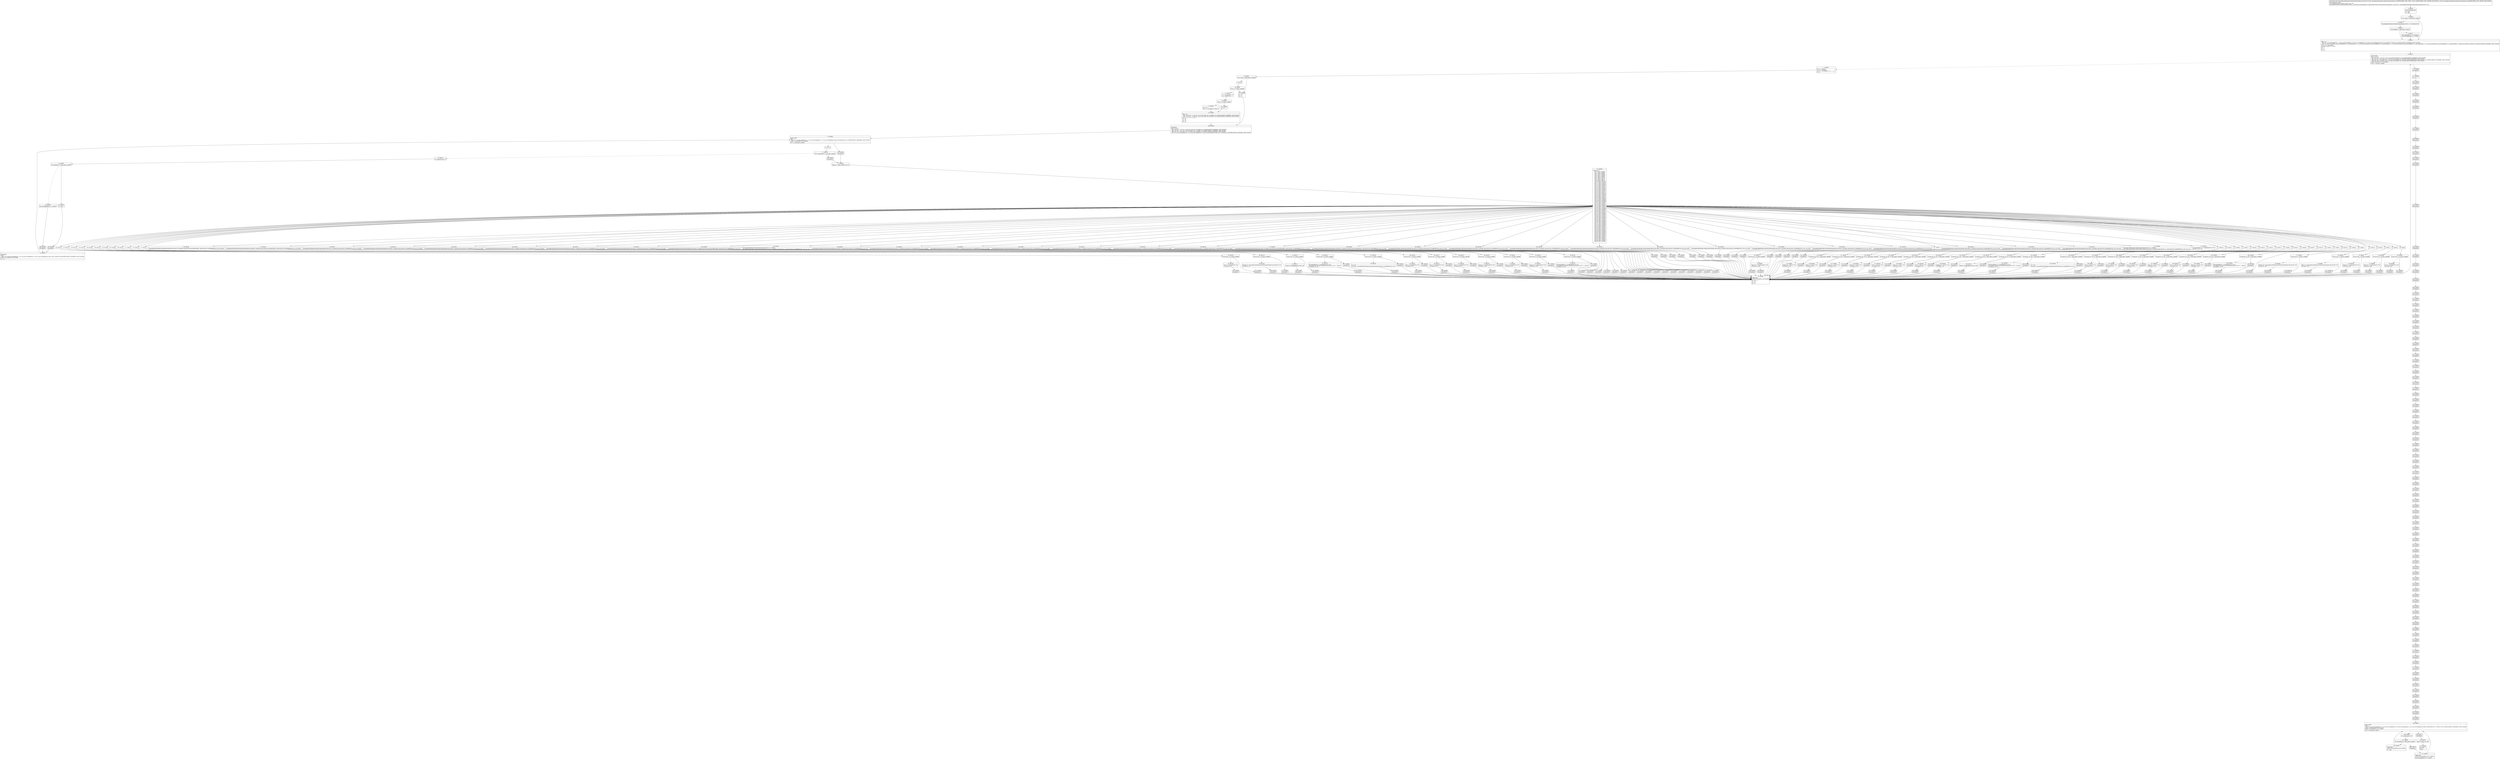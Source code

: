 digraph "CFG forcom.google.android.gms.internal.measurement.zzvz.zzb(Ljava\/lang\/Object;Lcom\/google\/android\/gms\/internal\/measurement\/zzxy;)V" {
Node_0 [shape=record,label="{0\:\ 0x0000|MTH_ENTER_BLOCK\l|r3 = null\lr2 = null\l}"];
Node_1 [shape=record,label="{1\:\ 0x0006|if (r17.zzcax == false) goto L_0x0022\l}"];
Node_2 [shape=record,label="{2\:\ 0x0008|com.google.android.gms.internal.measurement.zzuf r4 = r17.zzcbh.zzw(r18)\l}"];
Node_3 [shape=record,label="{3\:\ 0x0016|if (r4.isEmpty() != false) goto L_0x0022\l}"];
Node_4 [shape=record,label="{4\:\ 0x0018|java.util.Iterator r3 = r4.iterator()\ljava.util.Map$Entry r2 = r3.next()\l}"];
Node_5 [shape=record,label="{5\:\ 0x0022|PHI: r2 r3 \l  PHI: (r2v1 java.util.Map$Entry) = (r2v0 java.util.Map$Entry), (r2v0 java.util.Map$Entry), (r2v185 java.util.Map$Entry) binds: [B:1:0x0006, B:3:0x0016, B:4:0x0018] A[DONT_GENERATE, DONT_INLINE]\l  PHI: (r3v1 java.util.Iterator\<java.util.Map$Entry\<?, java.lang.Object\>\>) = (r3v0 java.util.Iterator\<java.util.Map$Entry\<?, java.lang.Object\>\>), (r3v0 java.util.Iterator\<java.util.Map$Entry\<?, java.lang.Object\>\>), (r3v2 java.util.Iterator\<java.util.Map$Entry\<?, java.lang.Object\>\>) binds: [B:1:0x0006, B:3:0x0016, B:4:0x0018] A[DONT_GENERATE, DONT_INLINE]\l|int r9 = r17.zzcas.length\lsun.misc.Unsafe r10 = zzcar\lr8 = 0\lr5 = \-1\lr6 = r2\lr2 = 0\l}"];
Node_6 [shape=record,label="{6\:\ 0x0033|LOOP_START\lPHI: r2 r5 r6 r8 \l  PHI: (r2v3 int) = (r2v2 int), (r2v173 int) binds: [B:5:0x0022, B:25:0x009b] A[DONT_GENERATE, DONT_INLINE]\l  PHI: (r5v2 int) = (r5v1 int), (r5v4 int) binds: [B:5:0x0022, B:25:0x009b] A[DONT_GENERATE, DONT_INLINE]\l  PHI: (r6v2 java.util.Map$Entry) = (r6v1 java.util.Map$Entry), (r6v4 java.util.Map$Entry) binds: [B:5:0x0022, B:25:0x009b] A[DONT_GENERATE, DONT_INLINE]\l  PHI: (r8v1 int) = (r8v0 int), (r8v2 int) binds: [B:5:0x0022, B:25:0x009b] A[DONT_GENERATE, DONT_INLINE]\lLOOP:0: B:6:0x0033\-\>B:25:0x009b\l|if (r8 \>= r9) goto L_0x068b\l}"];
Node_7 [shape=record,label="{7\:\ 0x0035|int r11 = zzbt(r8)\lr12 = r17.zzcas[r8]\lint r13 = (267386880 & r11) \>\>\> 20\lr4 = 0\l}"];
Node_8 [shape=record,label="{8\:\ 0x004b|if (r17.zzcaz != false) goto L_0x0686\l}"];
Node_9 [shape=record,label="{9\:\ 0x004d}"];
Node_10 [shape=record,label="{10\:\ 0x004f|if (r13 \> 17) goto L_0x0686\l}"];
Node_11 [shape=record,label="{11\:\ 0x0051|r7 = r17.zzcas[r8 + 2]\lr4 = 1048575 & r7\l}"];
Node_12 [shape=record,label="{12\:\ 0x005d|if (r4 == r5) goto L_0x0683\l}"];
Node_13 [shape=record,label="{13\:\ 0x005f|r0 = r18\lint r2 = r10.getInt(r0, (long) r4)\l}"];
Node_14 [shape=record,label="{14\:\ 0x0066|PHI: r2 r4 \l  PHI: (r2v182 int) = (r2v3 int), (r2v183 int) binds: [B:174:0x0683, B:13:0x005f] A[DONT_GENERATE, DONT_INLINE]\l  PHI: (r4v49 int) = (r4v48 int), (r4v47 int) binds: [B:174:0x0683, B:13:0x005f] A[DONT_GENERATE, DONT_INLINE]\l|int r5 = 1 \<\< (r7 \>\>\> 20)\lr7 = r6\lr6 = r4\lr4 = r5\lr5 = r2\l}"];
Node_15 [shape=record,label="{15\:\ 0x006e|LOOP_START\lPHI: r7 \l  PHI: (r7v2 java.util.Map$Entry) = (r7v1 java.util.Map$Entry), (r7v3 java.util.Map$Entry) binds: [B:288:0x006e, B:21:0x008f] A[DONT_GENERATE, DONT_INLINE]\lLOOP:1: B:15:0x006e\-\>B:21:0x008f\l|if (r7 == null) goto L_0x0093\l}"];
Node_16 [shape=record,label="{16\:\ 0x0070}"];
Node_17 [shape=record,label="{17\:\ 0x0078|if (r17.zzcbh.zzb(r7) \> r12) goto L_0x0093\l}"];
Node_18 [shape=record,label="{18\:\ 0x007a|r17.zzcbh.zza(r19, r7)\l}"];
Node_19 [shape=record,label="{19\:\ 0x0087|if (r3.hasNext() == false) goto L_0x0091\l}"];
Node_20 [shape=record,label="{20\:\ 0x0089|java.util.Map$Entry r2 = r3.next()\l}"];
Node_21 [shape=record,label="{21\:\ 0x008f|LOOP_END\lPHI: r2 \l  PHI: (r2v179 java.util.Map$Entry) = (r2v178 java.util.Map$Entry), (r2v181 java.util.Map$Entry) binds: [B:287:0x008f, B:286:0x008f] A[DONT_GENERATE, DONT_INLINE]\lLOOP:1: B:15:0x006e\-\>B:21:0x008f\l|r7 = r2\l}"];
Node_22 [shape=record,label="{22\:\ 0x0091|r2 = null\l}"];
Node_23 [shape=record,label="{23\:\ 0x0093|long r14 = (long) (1048575 & r11)\l}"];
Node_24 [shape=record,label="{24\:\ 0x0098|switch(r13) \{\l    case 0: goto L_0x00a2;\l    case 1: goto L_0x00b2;\l    case 2: goto L_0x00c2;\l    case 3: goto L_0x00d2;\l    case 4: goto L_0x00e2;\l    case 5: goto L_0x00f2;\l    case 6: goto L_0x0102;\l    case 7: goto L_0x0112;\l    case 8: goto L_0x0123;\l    case 9: goto L_0x0134;\l    case 10: goto L_0x014b;\l    case 11: goto L_0x015e;\l    case 12: goto L_0x016f;\l    case 13: goto L_0x0180;\l    case 14: goto L_0x0191;\l    case 15: goto L_0x01a2;\l    case 16: goto L_0x01b3;\l    case 17: goto L_0x01c4;\l    case 18: goto L_0x01db;\l    case 19: goto L_0x01f1;\l    case 20: goto L_0x0207;\l    case 21: goto L_0x021d;\l    case 22: goto L_0x0233;\l    case 23: goto L_0x0249;\l    case 24: goto L_0x025f;\l    case 25: goto L_0x0275;\l    case 26: goto L_0x028b;\l    case 27: goto L_0x02a0;\l    case 28: goto L_0x02bb;\l    case 29: goto L_0x02d0;\l    case 30: goto L_0x02e6;\l    case 31: goto L_0x02fc;\l    case 32: goto L_0x0312;\l    case 33: goto L_0x0328;\l    case 34: goto L_0x033e;\l    case 35: goto L_0x0354;\l    case 36: goto L_0x036a;\l    case 37: goto L_0x0380;\l    case 38: goto L_0x0396;\l    case 39: goto L_0x03ac;\l    case 40: goto L_0x03c2;\l    case 41: goto L_0x03d8;\l    case 42: goto L_0x03ee;\l    case 43: goto L_0x0404;\l    case 44: goto L_0x041a;\l    case 45: goto L_0x0430;\l    case 46: goto L_0x0446;\l    case 47: goto L_0x045c;\l    case 48: goto L_0x0472;\l    case 49: goto L_0x0488;\l    case 50: goto L_0x04a3;\l    case 51: goto L_0x04b2;\l    case 52: goto L_0x04c9;\l    case 53: goto L_0x04e0;\l    case 54: goto L_0x04f7;\l    case 55: goto L_0x050e;\l    case 56: goto L_0x0525;\l    case 57: goto L_0x053c;\l    case 58: goto L_0x0553;\l    case 59: goto L_0x056a;\l    case 60: goto L_0x0581;\l    case 61: goto L_0x059e;\l    case 62: goto L_0x05b7;\l    case 63: goto L_0x05ce;\l    case 64: goto L_0x05e5;\l    case 65: goto L_0x05fc;\l    case 66: goto L_0x0613;\l    case 67: goto L_0x062a;\l    case 68: goto L_0x0641;\l    default: goto L_0x009b;\l\}\l}"];
Node_25 [shape=record,label="{25\:\ 0x009b|LOOP_END\lLOOP:0: B:6:0x0033\-\>B:25:0x009b\l|r8 = r8 + 3\lr2 = r5\lr5 = r6\lr6 = r7\l}"];
Node_26 [shape=record,label="{26\:\ 0x00a2}"];
Node_27 [shape=record,label="{27\:\ 0x00a4|if ((r5 & r4) == 0) goto L_0x009b\l}"];
Node_28 [shape=record,label="{28\:\ 0x00a6|double r14 = com.google.android.gms.internal.measurement.zzxj.zzo(r18, r14)\lr19.zza(r12, r14)\l}"];
Node_29 [shape=record,label="{29\:\ 0x00b2}"];
Node_30 [shape=record,label="{30\:\ 0x00b4|if ((r5 & r4) == 0) goto L_0x009b\l}"];
Node_31 [shape=record,label="{31\:\ 0x00b6|float r2 = com.google.android.gms.internal.measurement.zzxj.zzn(r18, r14)\lr19.zza(r12, r2)\l}"];
Node_32 [shape=record,label="{32\:\ 0x00c2}"];
Node_33 [shape=record,label="{33\:\ 0x00c4|if ((r5 & r4) == 0) goto L_0x009b\l}"];
Node_34 [shape=record,label="{34\:\ 0x00c6|long r14 = r10.getLong(r18, r14)\lr19.zzi(r12, r14)\l}"];
Node_35 [shape=record,label="{35\:\ 0x00d2}"];
Node_36 [shape=record,label="{36\:\ 0x00d4|if ((r5 & r4) == 0) goto L_0x009b\l}"];
Node_37 [shape=record,label="{37\:\ 0x00d6|long r14 = r10.getLong(r18, r14)\lr19.zza(r12, r14)\l}"];
Node_38 [shape=record,label="{38\:\ 0x00e2}"];
Node_39 [shape=record,label="{39\:\ 0x00e4|if ((r5 & r4) == 0) goto L_0x009b\l}"];
Node_40 [shape=record,label="{40\:\ 0x00e6|int r2 = r10.getInt(r18, r14)\lr19.zzd(r12, r2)\l}"];
Node_41 [shape=record,label="{41\:\ 0x00f2}"];
Node_42 [shape=record,label="{42\:\ 0x00f4|if ((r5 & r4) == 0) goto L_0x009b\l}"];
Node_43 [shape=record,label="{43\:\ 0x00f6|long r14 = r10.getLong(r18, r14)\lr19.zzc(r12, r14)\l}"];
Node_44 [shape=record,label="{44\:\ 0x0102}"];
Node_45 [shape=record,label="{45\:\ 0x0104|if ((r5 & r4) == 0) goto L_0x009b\l}"];
Node_46 [shape=record,label="{46\:\ 0x0106|int r2 = r10.getInt(r18, r14)\lr19.zzg(r12, r2)\l}"];
Node_47 [shape=record,label="{47\:\ 0x0112}"];
Node_48 [shape=record,label="{48\:\ 0x0114|if ((r5 & r4) == 0) goto L_0x009b\l}"];
Node_49 [shape=record,label="{49\:\ 0x0116|boolean r2 = com.google.android.gms.internal.measurement.zzxj.zzm(r18, r14)\lr19.zzb(r12, r2)\l}"];
Node_50 [shape=record,label="{50\:\ 0x0123}"];
Node_51 [shape=record,label="{51\:\ 0x0125|if ((r5 & r4) == 0) goto L_0x009b\l}"];
Node_52 [shape=record,label="{52\:\ 0x0127|zza(r12, r10.getObject(r18, r14), r19)\l}"];
Node_53 [shape=record,label="{53\:\ 0x0134}"];
Node_54 [shape=record,label="{54\:\ 0x0136|if ((r5 & r4) == 0) goto L_0x009b\l}"];
Node_55 [shape=record,label="{55\:\ 0x0138|java.lang.Object r2 = r10.getObject(r18, r14)\lcom.google.android.gms.internal.measurement.zzwl r4 = zzbq(r8)\lr19.zza(r12, r2, r4)\l}"];
Node_56 [shape=record,label="{56\:\ 0x014b}"];
Node_57 [shape=record,label="{57\:\ 0x014d|if ((r5 & r4) == 0) goto L_0x009b\l}"];
Node_58 [shape=record,label="{58\:\ 0x014f|r0 = r19\lr0.zza(r12, (com.google.android.gms.internal.measurement.zzte) r10.getObject(r18, r14))\l}"];
Node_59 [shape=record,label="{59\:\ 0x015e}"];
Node_60 [shape=record,label="{60\:\ 0x0160|if ((r5 & r4) == 0) goto L_0x009b\l}"];
Node_61 [shape=record,label="{61\:\ 0x0162|int r2 = r10.getInt(r18, r14)\lr19.zze(r12, r2)\l}"];
Node_62 [shape=record,label="{62\:\ 0x016f}"];
Node_63 [shape=record,label="{63\:\ 0x0171|if ((r5 & r4) == 0) goto L_0x009b\l}"];
Node_64 [shape=record,label="{64\:\ 0x0173|int r2 = r10.getInt(r18, r14)\lr19.zzo(r12, r2)\l}"];
Node_65 [shape=record,label="{65\:\ 0x0180}"];
Node_66 [shape=record,label="{66\:\ 0x0182|if ((r5 & r4) == 0) goto L_0x009b\l}"];
Node_67 [shape=record,label="{67\:\ 0x0184|int r2 = r10.getInt(r18, r14)\lr19.zzn(r12, r2)\l}"];
Node_68 [shape=record,label="{68\:\ 0x0191}"];
Node_69 [shape=record,label="{69\:\ 0x0193|if ((r5 & r4) == 0) goto L_0x009b\l}"];
Node_70 [shape=record,label="{70\:\ 0x0195|long r14 = r10.getLong(r18, r14)\lr19.zzj(r12, r14)\l}"];
Node_71 [shape=record,label="{71\:\ 0x01a2}"];
Node_72 [shape=record,label="{72\:\ 0x01a4|if ((r5 & r4) == 0) goto L_0x009b\l}"];
Node_73 [shape=record,label="{73\:\ 0x01a6|int r2 = r10.getInt(r18, r14)\lr19.zzf(r12, r2)\l}"];
Node_74 [shape=record,label="{74\:\ 0x01b3}"];
Node_75 [shape=record,label="{75\:\ 0x01b5|if ((r5 & r4) == 0) goto L_0x009b\l}"];
Node_76 [shape=record,label="{76\:\ 0x01b7|long r14 = r10.getLong(r18, r14)\lr19.zzb(r12, r14)\l}"];
Node_77 [shape=record,label="{77\:\ 0x01c4}"];
Node_78 [shape=record,label="{78\:\ 0x01c6|if ((r5 & r4) == 0) goto L_0x009b\l}"];
Node_79 [shape=record,label="{79\:\ 0x01c8|java.lang.Object r2 = r10.getObject(r18, r14)\lcom.google.android.gms.internal.measurement.zzwl r4 = zzbq(r8)\lr19.zzb(r12, r2, r4)\l}"];
Node_80 [shape=record,label="{80\:\ 0x01db|com.google.android.gms.internal.measurement.zzwn.zza(r17.zzcas[r8], (java.util.List\<java.lang.Double\>) (java.util.List) r10.getObject(r18, r14), r19, false)\l}"];
Node_81 [shape=record,label="{81\:\ 0x01f1|com.google.android.gms.internal.measurement.zzwn.zzb(r17.zzcas[r8], (java.util.List\<java.lang.Float\>) (java.util.List) r10.getObject(r18, r14), r19, false)\l}"];
Node_82 [shape=record,label="{82\:\ 0x0207|com.google.android.gms.internal.measurement.zzwn.zzc(r17.zzcas[r8], (java.util.List) r10.getObject(r18, r14), r19, false)\l}"];
Node_83 [shape=record,label="{83\:\ 0x021d|com.google.android.gms.internal.measurement.zzwn.zzd(r17.zzcas[r8], (java.util.List) r10.getObject(r18, r14), r19, false)\l}"];
Node_84 [shape=record,label="{84\:\ 0x0233|com.google.android.gms.internal.measurement.zzwn.zzh(r17.zzcas[r8], (java.util.List) r10.getObject(r18, r14), r19, false)\l}"];
Node_85 [shape=record,label="{85\:\ 0x0249|com.google.android.gms.internal.measurement.zzwn.zzf(r17.zzcas[r8], (java.util.List) r10.getObject(r18, r14), r19, false)\l}"];
Node_86 [shape=record,label="{86\:\ 0x025f|com.google.android.gms.internal.measurement.zzwn.zzk(r17.zzcas[r8], (java.util.List) r10.getObject(r18, r14), r19, false)\l}"];
Node_87 [shape=record,label="{87\:\ 0x0275|com.google.android.gms.internal.measurement.zzwn.zzn(r17.zzcas[r8], (java.util.List) r10.getObject(r18, r14), r19, false)\l}"];
Node_88 [shape=record,label="{88\:\ 0x028b|com.google.android.gms.internal.measurement.zzwn.zza(r17.zzcas[r8], (java.util.List\<java.lang.String\>) (java.util.List) r10.getObject(r18, r14), r19)\l}"];
Node_89 [shape=record,label="{89\:\ 0x02a0|com.google.android.gms.internal.measurement.zzwl r11 = zzbq(r8)\lcom.google.android.gms.internal.measurement.zzwn.zza(r17.zzcas[r8], (java.util.List\<?\>) (java.util.List) r10.getObject(r18, r14), r19, r11)\l}"];
Node_90 [shape=record,label="{90\:\ 0x02bb|com.google.android.gms.internal.measurement.zzwn.zzb(r17.zzcas[r8], (java.util.List) r10.getObject(r18, r14), r19)\l}"];
Node_91 [shape=record,label="{91\:\ 0x02d0|com.google.android.gms.internal.measurement.zzwn.zzi(r17.zzcas[r8], (java.util.List) r10.getObject(r18, r14), r19, false)\l}"];
Node_92 [shape=record,label="{92\:\ 0x02e6|com.google.android.gms.internal.measurement.zzwn.zzm(r17.zzcas[r8], (java.util.List) r10.getObject(r18, r14), r19, false)\l}"];
Node_93 [shape=record,label="{93\:\ 0x02fc|com.google.android.gms.internal.measurement.zzwn.zzl(r17.zzcas[r8], (java.util.List) r10.getObject(r18, r14), r19, false)\l}"];
Node_94 [shape=record,label="{94\:\ 0x0312|com.google.android.gms.internal.measurement.zzwn.zzg(r17.zzcas[r8], (java.util.List) r10.getObject(r18, r14), r19, false)\l}"];
Node_95 [shape=record,label="{95\:\ 0x0328|com.google.android.gms.internal.measurement.zzwn.zzj(r17.zzcas[r8], (java.util.List) r10.getObject(r18, r14), r19, false)\l}"];
Node_96 [shape=record,label="{96\:\ 0x033e|com.google.android.gms.internal.measurement.zzwn.zze(r17.zzcas[r8], (java.util.List) r10.getObject(r18, r14), r19, false)\l}"];
Node_97 [shape=record,label="{97\:\ 0x0354|com.google.android.gms.internal.measurement.zzwn.zza(r17.zzcas[r8], (java.util.List\<java.lang.Double\>) (java.util.List) r10.getObject(r18, r14), r19, true)\l}"];
Node_98 [shape=record,label="{98\:\ 0x036a|com.google.android.gms.internal.measurement.zzwn.zzb(r17.zzcas[r8], (java.util.List\<java.lang.Float\>) (java.util.List) r10.getObject(r18, r14), r19, true)\l}"];
Node_99 [shape=record,label="{99\:\ 0x0380|com.google.android.gms.internal.measurement.zzwn.zzc(r17.zzcas[r8], (java.util.List) r10.getObject(r18, r14), r19, true)\l}"];
Node_100 [shape=record,label="{100\:\ 0x0396|com.google.android.gms.internal.measurement.zzwn.zzd(r17.zzcas[r8], (java.util.List) r10.getObject(r18, r14), r19, true)\l}"];
Node_101 [shape=record,label="{101\:\ 0x03ac|com.google.android.gms.internal.measurement.zzwn.zzh(r17.zzcas[r8], (java.util.List) r10.getObject(r18, r14), r19, true)\l}"];
Node_102 [shape=record,label="{102\:\ 0x03c2|com.google.android.gms.internal.measurement.zzwn.zzf(r17.zzcas[r8], (java.util.List) r10.getObject(r18, r14), r19, true)\l}"];
Node_103 [shape=record,label="{103\:\ 0x03d8|com.google.android.gms.internal.measurement.zzwn.zzk(r17.zzcas[r8], (java.util.List) r10.getObject(r18, r14), r19, true)\l}"];
Node_104 [shape=record,label="{104\:\ 0x03ee|com.google.android.gms.internal.measurement.zzwn.zzn(r17.zzcas[r8], (java.util.List) r10.getObject(r18, r14), r19, true)\l}"];
Node_105 [shape=record,label="{105\:\ 0x0404|com.google.android.gms.internal.measurement.zzwn.zzi(r17.zzcas[r8], (java.util.List) r10.getObject(r18, r14), r19, true)\l}"];
Node_106 [shape=record,label="{106\:\ 0x041a|com.google.android.gms.internal.measurement.zzwn.zzm(r17.zzcas[r8], (java.util.List) r10.getObject(r18, r14), r19, true)\l}"];
Node_107 [shape=record,label="{107\:\ 0x0430|com.google.android.gms.internal.measurement.zzwn.zzl(r17.zzcas[r8], (java.util.List) r10.getObject(r18, r14), r19, true)\l}"];
Node_108 [shape=record,label="{108\:\ 0x0446|com.google.android.gms.internal.measurement.zzwn.zzg(r17.zzcas[r8], (java.util.List) r10.getObject(r18, r14), r19, true)\l}"];
Node_109 [shape=record,label="{109\:\ 0x045c|com.google.android.gms.internal.measurement.zzwn.zzj(r17.zzcas[r8], (java.util.List) r10.getObject(r18, r14), r19, true)\l}"];
Node_110 [shape=record,label="{110\:\ 0x0472|com.google.android.gms.internal.measurement.zzwn.zze(r17.zzcas[r8], (java.util.List) r10.getObject(r18, r14), r19, true)\l}"];
Node_111 [shape=record,label="{111\:\ 0x0488|com.google.android.gms.internal.measurement.zzwl r11 = zzbq(r8)\lcom.google.android.gms.internal.measurement.zzwn.zzb(r17.zzcas[r8], (java.util.List\<?\>) (java.util.List) r10.getObject(r18, r14), r19, r11)\l}"];
Node_112 [shape=record,label="{112\:\ 0x04a3|java.lang.Object r2 = r10.getObject(r18, r14)\lzza(r19, r12, r2, r8)\l}"];
Node_113 [shape=record,label="{113\:\ 0x04b2}"];
Node_114 [shape=record,label="{114\:\ 0x04ba|if (zza(r18, r12, r8) == false) goto L_0x009b\l}"];
Node_115 [shape=record,label="{115\:\ 0x04bc|double r14 = zzf(r18, r14)\lr19.zza(r12, r14)\l}"];
Node_116 [shape=record,label="{116\:\ 0x04c9}"];
Node_117 [shape=record,label="{117\:\ 0x04d1|if (zza(r18, r12, r8) == false) goto L_0x009b\l}"];
Node_118 [shape=record,label="{118\:\ 0x04d3|float r2 = zzg(r18, r14)\lr19.zza(r12, r2)\l}"];
Node_119 [shape=record,label="{119\:\ 0x04e0}"];
Node_120 [shape=record,label="{120\:\ 0x04e8|if (zza(r18, r12, r8) == false) goto L_0x009b\l}"];
Node_121 [shape=record,label="{121\:\ 0x04ea|long r14 = zzi(r18, r14)\lr19.zzi(r12, r14)\l}"];
Node_122 [shape=record,label="{122\:\ 0x04f7}"];
Node_123 [shape=record,label="{123\:\ 0x04ff|if (zza(r18, r12, r8) == false) goto L_0x009b\l}"];
Node_124 [shape=record,label="{124\:\ 0x0501|long r14 = zzi(r18, r14)\lr19.zza(r12, r14)\l}"];
Node_125 [shape=record,label="{125\:\ 0x050e}"];
Node_126 [shape=record,label="{126\:\ 0x0516|if (zza(r18, r12, r8) == false) goto L_0x009b\l}"];
Node_127 [shape=record,label="{127\:\ 0x0518|int r2 = zzh(r18, r14)\lr19.zzd(r12, r2)\l}"];
Node_128 [shape=record,label="{128\:\ 0x0525}"];
Node_129 [shape=record,label="{129\:\ 0x052d|if (zza(r18, r12, r8) == false) goto L_0x009b\l}"];
Node_130 [shape=record,label="{130\:\ 0x052f|long r14 = zzi(r18, r14)\lr19.zzc(r12, r14)\l}"];
Node_131 [shape=record,label="{131\:\ 0x053c}"];
Node_132 [shape=record,label="{132\:\ 0x0544|if (zza(r18, r12, r8) == false) goto L_0x009b\l}"];
Node_133 [shape=record,label="{133\:\ 0x0546|int r2 = zzh(r18, r14)\lr19.zzg(r12, r2)\l}"];
Node_134 [shape=record,label="{134\:\ 0x0553}"];
Node_135 [shape=record,label="{135\:\ 0x055b|if (zza(r18, r12, r8) == false) goto L_0x009b\l}"];
Node_136 [shape=record,label="{136\:\ 0x055d|boolean r2 = zzj(r18, r14)\lr19.zzb(r12, r2)\l}"];
Node_137 [shape=record,label="{137\:\ 0x056a}"];
Node_138 [shape=record,label="{138\:\ 0x0572|if (zza(r18, r12, r8) == false) goto L_0x009b\l}"];
Node_139 [shape=record,label="{139\:\ 0x0574|zza(r12, r10.getObject(r18, r14), r19)\l}"];
Node_140 [shape=record,label="{140\:\ 0x0581}"];
Node_141 [shape=record,label="{141\:\ 0x0589|if (zza(r18, r12, r8) == false) goto L_0x009b\l}"];
Node_142 [shape=record,label="{142\:\ 0x058b|java.lang.Object r2 = r10.getObject(r18, r14)\lcom.google.android.gms.internal.measurement.zzwl r4 = zzbq(r8)\lr19.zza(r12, r2, r4)\l}"];
Node_143 [shape=record,label="{143\:\ 0x059e}"];
Node_144 [shape=record,label="{144\:\ 0x05a6|if (zza(r18, r12, r8) == false) goto L_0x009b\l}"];
Node_145 [shape=record,label="{145\:\ 0x05a8|r0 = r19\lr0.zza(r12, (com.google.android.gms.internal.measurement.zzte) r10.getObject(r18, r14))\l}"];
Node_146 [shape=record,label="{146\:\ 0x05b7}"];
Node_147 [shape=record,label="{147\:\ 0x05bf|if (zza(r18, r12, r8) == false) goto L_0x009b\l}"];
Node_148 [shape=record,label="{148\:\ 0x05c1|int r2 = zzh(r18, r14)\lr19.zze(r12, r2)\l}"];
Node_149 [shape=record,label="{149\:\ 0x05ce}"];
Node_150 [shape=record,label="{150\:\ 0x05d6|if (zza(r18, r12, r8) == false) goto L_0x009b\l}"];
Node_151 [shape=record,label="{151\:\ 0x05d8|int r2 = zzh(r18, r14)\lr19.zzo(r12, r2)\l}"];
Node_152 [shape=record,label="{152\:\ 0x05e5}"];
Node_153 [shape=record,label="{153\:\ 0x05ed|if (zza(r18, r12, r8) == false) goto L_0x009b\l}"];
Node_154 [shape=record,label="{154\:\ 0x05ef|int r2 = zzh(r18, r14)\lr19.zzn(r12, r2)\l}"];
Node_155 [shape=record,label="{155\:\ 0x05fc}"];
Node_156 [shape=record,label="{156\:\ 0x0604|if (zza(r18, r12, r8) == false) goto L_0x009b\l}"];
Node_157 [shape=record,label="{157\:\ 0x0606|long r14 = zzi(r18, r14)\lr19.zzj(r12, r14)\l}"];
Node_158 [shape=record,label="{158\:\ 0x0613}"];
Node_159 [shape=record,label="{159\:\ 0x061b|if (zza(r18, r12, r8) == false) goto L_0x009b\l}"];
Node_160 [shape=record,label="{160\:\ 0x061d|int r2 = zzh(r18, r14)\lr19.zzf(r12, r2)\l}"];
Node_161 [shape=record,label="{161\:\ 0x062a}"];
Node_162 [shape=record,label="{162\:\ 0x0632|if (zza(r18, r12, r8) == false) goto L_0x009b\l}"];
Node_163 [shape=record,label="{163\:\ 0x0634|long r14 = zzi(r18, r14)\lr19.zzb(r12, r14)\l}"];
Node_164 [shape=record,label="{164\:\ 0x0641}"];
Node_165 [shape=record,label="{165\:\ 0x0649|if (zza(r18, r12, r8) == false) goto L_0x009b\l}"];
Node_166 [shape=record,label="{166\:\ 0x064b|java.lang.Object r2 = r10.getObject(r18, r14)\lcom.google.android.gms.internal.measurement.zzwl r4 = zzbq(r8)\lr19.zzb(r12, r2, r4)\l}"];
Node_167 [shape=record,label="{167\:\ 0x065e|LOOP_END\lLOOP:2: B:168:0x065f\-\>B:167:0x065e\l|r2 = null\l}"];
Node_168 [shape=record,label="{168\:\ 0x065f|LOOP_START\lPHI: r2 \l  PHI: (r2v5 java.util.Map$Entry) = (r2v4 java.util.Map$Entry), (r2v9 java.util.Map$Entry), (r2v10 java.util.Map$Entry) binds: [B:386:0x065f, B:171:0x0670, B:167:0x065e] A[DONT_GENERATE, DONT_INLINE]\lLOOP:2: B:168:0x065f\-\>B:167:0x065e\lLOOP:3: B:168:0x065f\-\>B:171:0x0670\l|if (r2 == null) goto L_0x0677\l}"];
Node_169 [shape=record,label="{169\:\ 0x0661|r17.zzcbh.zza(r19, r2)\l}"];
Node_170 [shape=record,label="{170\:\ 0x066e|if (r3.hasNext() == false) goto L_0x065e\l}"];
Node_171 [shape=record,label="{171\:\ 0x0670|LOOP_END\lLOOP:3: B:168:0x065f\-\>B:171:0x0670\l|java.util.Map$Entry r2 = r3.next()\l}"];
Node_172 [shape=record,label="{172\:\ 0x0677|zza(r17.zzcbg, r18, r19)\l}"];
Node_173 [shape=record,label="{173\:\ 0x0682|RETURN\l|return\l}"];
Node_174 [shape=record,label="{174\:\ 0x0683|r4 = r5\l}"];
Node_175 [shape=record,label="{175\:\ 0x0686|r7 = r6\lr6 = r5\lr5 = r2\l}"];
Node_176 [shape=record,label="{176\:\ 0x068b|r2 = r6\l}"];
Node_177 [shape=record,label="{177\:\ 0x068b|SYNTHETIC\l}"];
Node_178 [shape=record,label="{178\:\ 0x009b|SYNTHETIC\l}"];
Node_179 [shape=record,label="{179\:\ 0x009b|SYNTHETIC\l}"];
Node_180 [shape=record,label="{180\:\ 0x009b|SYNTHETIC\l}"];
Node_181 [shape=record,label="{181\:\ 0x009b|SYNTHETIC\l}"];
Node_182 [shape=record,label="{182\:\ 0x009b|SYNTHETIC\l}"];
Node_183 [shape=record,label="{183\:\ 0x009b|SYNTHETIC\l}"];
Node_184 [shape=record,label="{184\:\ 0x009b|SYNTHETIC\l}"];
Node_185 [shape=record,label="{185\:\ 0x009b|SYNTHETIC\l}"];
Node_186 [shape=record,label="{186\:\ 0x009b|SYNTHETIC\l}"];
Node_187 [shape=record,label="{187\:\ 0x009b|SYNTHETIC\l}"];
Node_188 [shape=record,label="{188\:\ 0x009b|SYNTHETIC\l}"];
Node_189 [shape=record,label="{189\:\ 0x009b|SYNTHETIC\l}"];
Node_190 [shape=record,label="{190\:\ 0x009b|SYNTHETIC\l}"];
Node_191 [shape=record,label="{191\:\ 0x009b|SYNTHETIC\l}"];
Node_192 [shape=record,label="{192\:\ 0x009b|SYNTHETIC\l}"];
Node_193 [shape=record,label="{193\:\ 0x009b|SYNTHETIC\l}"];
Node_194 [shape=record,label="{194\:\ 0x009b|SYNTHETIC\l}"];
Node_195 [shape=record,label="{195\:\ 0x009b|SYNTHETIC\l}"];
Node_196 [shape=record,label="{196\:\ 0x009b|SYNTHETIC\l}"];
Node_197 [shape=record,label="{197\:\ 0x009b|SYNTHETIC\l}"];
Node_198 [shape=record,label="{198\:\ 0x009b|SYNTHETIC\l}"];
Node_199 [shape=record,label="{199\:\ 0x009b|SYNTHETIC\l}"];
Node_200 [shape=record,label="{200\:\ 0x009b|SYNTHETIC\l}"];
Node_201 [shape=record,label="{201\:\ 0x009b|SYNTHETIC\l}"];
Node_202 [shape=record,label="{202\:\ 0x009b|SYNTHETIC\l}"];
Node_203 [shape=record,label="{203\:\ 0x009b|SYNTHETIC\l}"];
Node_204 [shape=record,label="{204\:\ 0x009b|SYNTHETIC\l}"];
Node_205 [shape=record,label="{205\:\ 0x009b|SYNTHETIC\l}"];
Node_206 [shape=record,label="{206\:\ 0x009b|SYNTHETIC\l}"];
Node_207 [shape=record,label="{207\:\ 0x009b|SYNTHETIC\l}"];
Node_208 [shape=record,label="{208\:\ 0x009b|SYNTHETIC\l}"];
Node_209 [shape=record,label="{209\:\ 0x009b|SYNTHETIC\l}"];
Node_210 [shape=record,label="{210\:\ 0x009b|SYNTHETIC\l}"];
Node_211 [shape=record,label="{211\:\ 0x009b|SYNTHETIC\l}"];
Node_212 [shape=record,label="{212\:\ 0x009b|SYNTHETIC\l}"];
Node_213 [shape=record,label="{213\:\ 0x009b|SYNTHETIC\l}"];
Node_214 [shape=record,label="{214\:\ 0x009b|SYNTHETIC\l}"];
Node_215 [shape=record,label="{215\:\ 0x009b|SYNTHETIC\l}"];
Node_216 [shape=record,label="{216\:\ 0x009b|SYNTHETIC\l}"];
Node_217 [shape=record,label="{217\:\ 0x009b|SYNTHETIC\l}"];
Node_218 [shape=record,label="{218\:\ 0x009b|SYNTHETIC\l}"];
Node_219 [shape=record,label="{219\:\ 0x009b|SYNTHETIC\l}"];
Node_220 [shape=record,label="{220\:\ 0x009b|SYNTHETIC\l}"];
Node_221 [shape=record,label="{221\:\ 0x009b|SYNTHETIC\l}"];
Node_222 [shape=record,label="{222\:\ 0x009b|SYNTHETIC\l}"];
Node_223 [shape=record,label="{223\:\ 0x009b|SYNTHETIC\l}"];
Node_224 [shape=record,label="{224\:\ 0x009b|SYNTHETIC\l}"];
Node_225 [shape=record,label="{225\:\ 0x009b|SYNTHETIC\l}"];
Node_226 [shape=record,label="{226\:\ 0x009b|SYNTHETIC\l}"];
Node_227 [shape=record,label="{227\:\ 0x009b|SYNTHETIC\l}"];
Node_228 [shape=record,label="{228\:\ 0x009b|SYNTHETIC\l}"];
Node_229 [shape=record,label="{229\:\ 0x009b|SYNTHETIC\l}"];
Node_230 [shape=record,label="{230\:\ 0x009b|SYNTHETIC\l}"];
Node_231 [shape=record,label="{231\:\ 0x009b|SYNTHETIC\l}"];
Node_232 [shape=record,label="{232\:\ 0x009b|SYNTHETIC\l}"];
Node_233 [shape=record,label="{233\:\ 0x009b|SYNTHETIC\l}"];
Node_234 [shape=record,label="{234\:\ 0x009b|SYNTHETIC\l}"];
Node_235 [shape=record,label="{235\:\ 0x009b|SYNTHETIC\l}"];
Node_236 [shape=record,label="{236\:\ 0x009b|SYNTHETIC\l}"];
Node_237 [shape=record,label="{237\:\ 0x009b|SYNTHETIC\l}"];
Node_238 [shape=record,label="{238\:\ 0x009b|SYNTHETIC\l}"];
Node_239 [shape=record,label="{239\:\ 0x009b|SYNTHETIC\l}"];
Node_240 [shape=record,label="{240\:\ 0x009b|SYNTHETIC\l}"];
Node_241 [shape=record,label="{241\:\ 0x009b|SYNTHETIC\l}"];
Node_242 [shape=record,label="{242\:\ 0x009b|SYNTHETIC\l}"];
Node_243 [shape=record,label="{243\:\ 0x009b|SYNTHETIC\l}"];
Node_244 [shape=record,label="{244\:\ 0x009b|SYNTHETIC\l}"];
Node_245 [shape=record,label="{245\:\ 0x009b|SYNTHETIC\l}"];
Node_246 [shape=record,label="{246\:\ 0x009b|SYNTHETIC\l}"];
Node_247 [shape=record,label="{247\:\ 0x009b|SYNTHETIC\l}"];
Node_248 [shape=record,label="{248\:\ 0x009b|SYNTHETIC\l}"];
Node_249 [shape=record,label="{249\:\ 0x009b|SYNTHETIC\l}"];
Node_250 [shape=record,label="{250\:\ 0x009b|SYNTHETIC\l}"];
Node_251 [shape=record,label="{251\:\ 0x009b|SYNTHETIC\l}"];
Node_252 [shape=record,label="{252\:\ 0x009b|SYNTHETIC\l}"];
Node_253 [shape=record,label="{253\:\ 0x009b|SYNTHETIC\l}"];
Node_254 [shape=record,label="{254\:\ 0x009b|SYNTHETIC\l}"];
Node_255 [shape=record,label="{255\:\ 0x009b|SYNTHETIC\l}"];
Node_256 [shape=record,label="{256\:\ 0x009b|SYNTHETIC\l}"];
Node_257 [shape=record,label="{257\:\ 0x009b|SYNTHETIC\l}"];
Node_258 [shape=record,label="{258\:\ 0x009b|SYNTHETIC\l}"];
Node_259 [shape=record,label="{259\:\ 0x009b|SYNTHETIC\l}"];
Node_260 [shape=record,label="{260\:\ 0x009b|SYNTHETIC\l}"];
Node_261 [shape=record,label="{261\:\ 0x009b|SYNTHETIC\l}"];
Node_262 [shape=record,label="{262\:\ 0x009b|SYNTHETIC\l}"];
Node_263 [shape=record,label="{263\:\ 0x009b|SYNTHETIC\l}"];
Node_264 [shape=record,label="{264\:\ 0x009b|SYNTHETIC\l}"];
Node_265 [shape=record,label="{265\:\ 0x009b|SYNTHETIC\l}"];
Node_266 [shape=record,label="{266\:\ 0x009b|SYNTHETIC\l}"];
Node_267 [shape=record,label="{267\:\ 0x009b|SYNTHETIC\l}"];
Node_268 [shape=record,label="{268\:\ 0x009b|SYNTHETIC\l}"];
Node_269 [shape=record,label="{269\:\ 0x009b|SYNTHETIC\l}"];
Node_270 [shape=record,label="{270\:\ 0x009b|SYNTHETIC\l}"];
Node_271 [shape=record,label="{271\:\ 0x009b|SYNTHETIC\l}"];
Node_272 [shape=record,label="{272\:\ 0x009b|SYNTHETIC\l}"];
Node_273 [shape=record,label="{273\:\ 0x009b|SYNTHETIC\l}"];
Node_274 [shape=record,label="{274\:\ 0x009b|SYNTHETIC\l}"];
Node_275 [shape=record,label="{275\:\ 0x009b|SYNTHETIC\l}"];
Node_276 [shape=record,label="{276\:\ 0x009b|SYNTHETIC\l}"];
Node_277 [shape=record,label="{277\:\ 0x009b|SYNTHETIC\l}"];
Node_278 [shape=record,label="{278\:\ 0x009b|SYNTHETIC\l}"];
Node_279 [shape=record,label="{279\:\ 0x009b|SYNTHETIC\l}"];
Node_280 [shape=record,label="{280\:\ 0x009b|SYNTHETIC\l}"];
Node_281 [shape=record,label="{281\:\ 0x009b|SYNTHETIC\l}"];
Node_282 [shape=record,label="{282\:\ 0x009b|SYNTHETIC\l}"];
Node_283 [shape=record,label="{283\:\ 0x009b|SYNTHETIC\l}"];
Node_284 [shape=record,label="{284\:\ 0x0093|SYNTHETIC\l}"];
Node_285 [shape=record,label="{285\:\ 0x0093|SYNTHETIC\l}"];
Node_286 [shape=record,label="{286\:\ 0x008f|SYNTHETIC\l}"];
Node_287 [shape=record,label="{287\:\ 0x008f|SYNTHETIC\l}"];
Node_288 [shape=record,label="{288\:\ 0x006e|SYNTHETIC\lPHI: r4 r5 r6 r7 \l  PHI: (r4v8 int) = (r4v7 int), (r4v50 int) binds: [B:175:0x0686, B:14:0x0066] A[DONT_GENERATE, DONT_INLINE]\l  PHI: (r5v3 int) = (r5v5 int), (r5v8 int) binds: [B:175:0x0686, B:14:0x0066] A[DONT_GENERATE, DONT_INLINE]\l  PHI: (r6v3 int) = (r6v5 int), (r6v6 int) binds: [B:175:0x0686, B:14:0x0066] A[DONT_GENERATE, DONT_INLINE]\l  PHI: (r7v1 java.util.Map$Entry) = (r7v4 java.util.Map$Entry), (r7v9 java.util.Map$Entry) binds: [B:175:0x0686, B:14:0x0066] A[DONT_GENERATE, DONT_INLINE]\l}"];
Node_289 [shape=record,label="{289\:\ 0x0670|SYNTHETIC\l}"];
Node_290 [shape=record,label="{290\:\ 0x0677|SYNTHETIC\l}"];
Node_291 [shape=record,label="{291\:\ 0x065f|SYNTHETIC\l}"];
Node_292 [shape=record,label="{292\:\ 0x065f|SYNTHETIC\l}"];
Node_293 [shape=record,label="{293\:\ 0x065f|SYNTHETIC\l}"];
Node_294 [shape=record,label="{294\:\ 0x065f|SYNTHETIC\l}"];
Node_295 [shape=record,label="{295\:\ 0x065f|SYNTHETIC\l}"];
Node_296 [shape=record,label="{296\:\ 0x065f|SYNTHETIC\l}"];
Node_297 [shape=record,label="{297\:\ 0x065f|SYNTHETIC\l}"];
Node_298 [shape=record,label="{298\:\ 0x065f|SYNTHETIC\l}"];
Node_299 [shape=record,label="{299\:\ 0x065f|SYNTHETIC\l}"];
Node_300 [shape=record,label="{300\:\ 0x065f|SYNTHETIC\l}"];
Node_301 [shape=record,label="{301\:\ 0x065f|SYNTHETIC\l}"];
Node_302 [shape=record,label="{302\:\ 0x065f|SYNTHETIC\l}"];
Node_303 [shape=record,label="{303\:\ 0x065f|SYNTHETIC\l}"];
Node_304 [shape=record,label="{304\:\ 0x065f|SYNTHETIC\l}"];
Node_305 [shape=record,label="{305\:\ 0x065f|SYNTHETIC\l}"];
Node_306 [shape=record,label="{306\:\ 0x065f|SYNTHETIC\l}"];
Node_307 [shape=record,label="{307\:\ 0x065f|SYNTHETIC\l}"];
Node_308 [shape=record,label="{308\:\ 0x065f|SYNTHETIC\l}"];
Node_309 [shape=record,label="{309\:\ 0x065f|SYNTHETIC\l}"];
Node_310 [shape=record,label="{310\:\ 0x065f|SYNTHETIC\l}"];
Node_311 [shape=record,label="{311\:\ 0x065f|SYNTHETIC\l}"];
Node_312 [shape=record,label="{312\:\ 0x065f|SYNTHETIC\l}"];
Node_313 [shape=record,label="{313\:\ 0x065f|SYNTHETIC\l}"];
Node_314 [shape=record,label="{314\:\ 0x065f|SYNTHETIC\l}"];
Node_315 [shape=record,label="{315\:\ 0x065f|SYNTHETIC\l}"];
Node_316 [shape=record,label="{316\:\ 0x065f|SYNTHETIC\l}"];
Node_317 [shape=record,label="{317\:\ 0x065f|SYNTHETIC\l}"];
Node_318 [shape=record,label="{318\:\ 0x065f|SYNTHETIC\l}"];
Node_319 [shape=record,label="{319\:\ 0x065f|SYNTHETIC\l}"];
Node_320 [shape=record,label="{320\:\ 0x065f|SYNTHETIC\l}"];
Node_321 [shape=record,label="{321\:\ 0x065f|SYNTHETIC\l}"];
Node_322 [shape=record,label="{322\:\ 0x065f|SYNTHETIC\l}"];
Node_323 [shape=record,label="{323\:\ 0x065f|SYNTHETIC\l}"];
Node_324 [shape=record,label="{324\:\ 0x065f|SYNTHETIC\l}"];
Node_325 [shape=record,label="{325\:\ 0x065f|SYNTHETIC\l}"];
Node_326 [shape=record,label="{326\:\ 0x065f|SYNTHETIC\l}"];
Node_327 [shape=record,label="{327\:\ 0x065f|SYNTHETIC\l}"];
Node_328 [shape=record,label="{328\:\ 0x065f|SYNTHETIC\l}"];
Node_329 [shape=record,label="{329\:\ 0x065f|SYNTHETIC\l}"];
Node_330 [shape=record,label="{330\:\ 0x065f|SYNTHETIC\l}"];
Node_331 [shape=record,label="{331\:\ 0x065f|SYNTHETIC\l}"];
Node_332 [shape=record,label="{332\:\ 0x065f|SYNTHETIC\l}"];
Node_333 [shape=record,label="{333\:\ 0x065f|SYNTHETIC\l}"];
Node_334 [shape=record,label="{334\:\ 0x065f|SYNTHETIC\l}"];
Node_335 [shape=record,label="{335\:\ 0x065f|SYNTHETIC\l}"];
Node_336 [shape=record,label="{336\:\ 0x065f|SYNTHETIC\l}"];
Node_337 [shape=record,label="{337\:\ 0x065f|SYNTHETIC\l}"];
Node_338 [shape=record,label="{338\:\ 0x065f|SYNTHETIC\l}"];
Node_339 [shape=record,label="{339\:\ 0x065f|SYNTHETIC\l}"];
Node_340 [shape=record,label="{340\:\ 0x065f|SYNTHETIC\l}"];
Node_341 [shape=record,label="{341\:\ 0x065f|SYNTHETIC\l}"];
Node_342 [shape=record,label="{342\:\ 0x065f|SYNTHETIC\l}"];
Node_343 [shape=record,label="{343\:\ 0x065f|SYNTHETIC\l}"];
Node_344 [shape=record,label="{344\:\ 0x065f|SYNTHETIC\l}"];
Node_345 [shape=record,label="{345\:\ 0x065f|SYNTHETIC\l}"];
Node_346 [shape=record,label="{346\:\ 0x065f|SYNTHETIC\l}"];
Node_347 [shape=record,label="{347\:\ 0x065f|SYNTHETIC\l}"];
Node_348 [shape=record,label="{348\:\ 0x065f|SYNTHETIC\l}"];
Node_349 [shape=record,label="{349\:\ 0x065f|SYNTHETIC\l}"];
Node_350 [shape=record,label="{350\:\ 0x065f|SYNTHETIC\l}"];
Node_351 [shape=record,label="{351\:\ 0x065f|SYNTHETIC\l}"];
Node_352 [shape=record,label="{352\:\ 0x065f|SYNTHETIC\l}"];
Node_353 [shape=record,label="{353\:\ 0x065f|SYNTHETIC\l}"];
Node_354 [shape=record,label="{354\:\ 0x065f|SYNTHETIC\l}"];
Node_355 [shape=record,label="{355\:\ 0x065f|SYNTHETIC\l}"];
Node_356 [shape=record,label="{356\:\ 0x065f|SYNTHETIC\l}"];
Node_357 [shape=record,label="{357\:\ 0x065f|SYNTHETIC\l}"];
Node_358 [shape=record,label="{358\:\ 0x065f|SYNTHETIC\l}"];
Node_359 [shape=record,label="{359\:\ 0x065f|SYNTHETIC\l}"];
Node_360 [shape=record,label="{360\:\ 0x065f|SYNTHETIC\l}"];
Node_361 [shape=record,label="{361\:\ 0x065f|SYNTHETIC\l}"];
Node_362 [shape=record,label="{362\:\ 0x065f|SYNTHETIC\l}"];
Node_363 [shape=record,label="{363\:\ 0x065f|SYNTHETIC\l}"];
Node_364 [shape=record,label="{364\:\ 0x065f|SYNTHETIC\l}"];
Node_365 [shape=record,label="{365\:\ 0x065f|SYNTHETIC\l}"];
Node_366 [shape=record,label="{366\:\ 0x065f|SYNTHETIC\l}"];
Node_367 [shape=record,label="{367\:\ 0x065f|SYNTHETIC\l}"];
Node_368 [shape=record,label="{368\:\ 0x065f|SYNTHETIC\l}"];
Node_369 [shape=record,label="{369\:\ 0x065f|SYNTHETIC\l}"];
Node_370 [shape=record,label="{370\:\ 0x065f|SYNTHETIC\l}"];
Node_371 [shape=record,label="{371\:\ 0x065f|SYNTHETIC\l}"];
Node_372 [shape=record,label="{372\:\ 0x065f|SYNTHETIC\l}"];
Node_373 [shape=record,label="{373\:\ 0x065f|SYNTHETIC\l}"];
Node_374 [shape=record,label="{374\:\ 0x065f|SYNTHETIC\l}"];
Node_375 [shape=record,label="{375\:\ 0x065f|SYNTHETIC\l}"];
Node_376 [shape=record,label="{376\:\ 0x065f|SYNTHETIC\l}"];
Node_377 [shape=record,label="{377\:\ 0x065f|SYNTHETIC\l}"];
Node_378 [shape=record,label="{378\:\ 0x065f|SYNTHETIC\l}"];
Node_379 [shape=record,label="{379\:\ 0x065f|SYNTHETIC\l}"];
Node_380 [shape=record,label="{380\:\ 0x065f|SYNTHETIC\l}"];
Node_381 [shape=record,label="{381\:\ 0x065f|SYNTHETIC\l}"];
Node_382 [shape=record,label="{382\:\ 0x065f|SYNTHETIC\l}"];
Node_383 [shape=record,label="{383\:\ 0x065f|SYNTHETIC\l}"];
Node_384 [shape=record,label="{384\:\ 0x065f|SYNTHETIC\l}"];
Node_385 [shape=record,label="{385\:\ 0x065f|SYNTHETIC\l}"];
Node_386 [shape=record,label="{386\:\ 0x065f|SYNTHETIC\l}"];
MethodNode[shape=record,label="{private final void com.google.android.gms.internal.measurement.zzvz.zzb((r17v0 'this' com.google.android.gms.internal.measurement.zzvz A[IMMUTABLE_TYPE, THIS]), (r18v0 T A[IMMUTABLE_TYPE, METHOD_ARGUMENT]), (r19v0 com.google.android.gms.internal.measurement.zzxy A[IMMUTABLE_TYPE, METHOD_ARGUMENT]))  | INCONSISTENT_CODE\lCFG modification limit reached, blocks count: 387\lAnnotation[SYSTEM, dalvik.annotation.Throws, \{value=[java.io.IOException]\}], Annotation[SYSTEM, dalvik.annotation.Signature, \{value=[(TT;, Lcom\/google\/android\/gms\/internal\/measurement\/zzxy;, )V]\}]\l}"];
MethodNode -> Node_0;
Node_0 -> Node_1;
Node_1 -> Node_2[style=dashed];
Node_1 -> Node_5;
Node_2 -> Node_3;
Node_3 -> Node_4[style=dashed];
Node_3 -> Node_5;
Node_4 -> Node_5;
Node_5 -> Node_6;
Node_6 -> Node_7[style=dashed];
Node_6 -> Node_177;
Node_7 -> Node_8;
Node_8 -> Node_9[style=dashed];
Node_8 -> Node_175;
Node_9 -> Node_10;
Node_10 -> Node_11[style=dashed];
Node_10 -> Node_175;
Node_11 -> Node_12;
Node_12 -> Node_13[style=dashed];
Node_12 -> Node_174;
Node_13 -> Node_14;
Node_14 -> Node_288;
Node_15 -> Node_16[style=dashed];
Node_15 -> Node_285;
Node_16 -> Node_17;
Node_17 -> Node_18[style=dashed];
Node_17 -> Node_284;
Node_18 -> Node_19;
Node_19 -> Node_20[style=dashed];
Node_19 -> Node_22;
Node_20 -> Node_286;
Node_21 -> Node_15;
Node_22 -> Node_287;
Node_23 -> Node_24;
Node_24 -> Node_26;
Node_24 -> Node_29;
Node_24 -> Node_32;
Node_24 -> Node_35;
Node_24 -> Node_38;
Node_24 -> Node_41;
Node_24 -> Node_44;
Node_24 -> Node_47;
Node_24 -> Node_50;
Node_24 -> Node_53;
Node_24 -> Node_56;
Node_24 -> Node_59;
Node_24 -> Node_62;
Node_24 -> Node_65;
Node_24 -> Node_68;
Node_24 -> Node_71;
Node_24 -> Node_74;
Node_24 -> Node_77;
Node_24 -> Node_80;
Node_24 -> Node_81;
Node_24 -> Node_82;
Node_24 -> Node_83;
Node_24 -> Node_84;
Node_24 -> Node_85;
Node_24 -> Node_86;
Node_24 -> Node_87;
Node_24 -> Node_88;
Node_24 -> Node_89;
Node_24 -> Node_90;
Node_24 -> Node_91;
Node_24 -> Node_92;
Node_24 -> Node_93;
Node_24 -> Node_94;
Node_24 -> Node_95;
Node_24 -> Node_96;
Node_24 -> Node_97;
Node_24 -> Node_98;
Node_24 -> Node_99;
Node_24 -> Node_100;
Node_24 -> Node_101;
Node_24 -> Node_102;
Node_24 -> Node_103;
Node_24 -> Node_104;
Node_24 -> Node_105;
Node_24 -> Node_106;
Node_24 -> Node_107;
Node_24 -> Node_108;
Node_24 -> Node_109;
Node_24 -> Node_110;
Node_24 -> Node_111;
Node_24 -> Node_112;
Node_24 -> Node_113;
Node_24 -> Node_116;
Node_24 -> Node_119;
Node_24 -> Node_122;
Node_24 -> Node_125;
Node_24 -> Node_128;
Node_24 -> Node_131;
Node_24 -> Node_134;
Node_24 -> Node_137;
Node_24 -> Node_140;
Node_24 -> Node_143;
Node_24 -> Node_146;
Node_24 -> Node_149;
Node_24 -> Node_152;
Node_24 -> Node_155;
Node_24 -> Node_158;
Node_24 -> Node_161;
Node_24 -> Node_164;
Node_24 -> Node_178;
Node_25 -> Node_6;
Node_26 -> Node_27;
Node_27 -> Node_28[style=dashed];
Node_27 -> Node_179;
Node_28 -> Node_180;
Node_29 -> Node_30;
Node_30 -> Node_31[style=dashed];
Node_30 -> Node_181;
Node_31 -> Node_182;
Node_32 -> Node_33;
Node_33 -> Node_34[style=dashed];
Node_33 -> Node_183;
Node_34 -> Node_184;
Node_35 -> Node_36;
Node_36 -> Node_37[style=dashed];
Node_36 -> Node_185;
Node_37 -> Node_186;
Node_38 -> Node_39;
Node_39 -> Node_40[style=dashed];
Node_39 -> Node_187;
Node_40 -> Node_188;
Node_41 -> Node_42;
Node_42 -> Node_43[style=dashed];
Node_42 -> Node_189;
Node_43 -> Node_190;
Node_44 -> Node_45;
Node_45 -> Node_46[style=dashed];
Node_45 -> Node_191;
Node_46 -> Node_192;
Node_47 -> Node_48;
Node_48 -> Node_49[style=dashed];
Node_48 -> Node_193;
Node_49 -> Node_194;
Node_50 -> Node_51;
Node_51 -> Node_52[style=dashed];
Node_51 -> Node_195;
Node_52 -> Node_196;
Node_53 -> Node_54;
Node_54 -> Node_55[style=dashed];
Node_54 -> Node_197;
Node_55 -> Node_198;
Node_56 -> Node_57;
Node_57 -> Node_58[style=dashed];
Node_57 -> Node_199;
Node_58 -> Node_200;
Node_59 -> Node_60;
Node_60 -> Node_61[style=dashed];
Node_60 -> Node_201;
Node_61 -> Node_202;
Node_62 -> Node_63;
Node_63 -> Node_64[style=dashed];
Node_63 -> Node_203;
Node_64 -> Node_204;
Node_65 -> Node_66;
Node_66 -> Node_67[style=dashed];
Node_66 -> Node_205;
Node_67 -> Node_206;
Node_68 -> Node_69;
Node_69 -> Node_70[style=dashed];
Node_69 -> Node_207;
Node_70 -> Node_208;
Node_71 -> Node_72;
Node_72 -> Node_73[style=dashed];
Node_72 -> Node_209;
Node_73 -> Node_210;
Node_74 -> Node_75;
Node_75 -> Node_76[style=dashed];
Node_75 -> Node_211;
Node_76 -> Node_212;
Node_77 -> Node_78;
Node_78 -> Node_79[style=dashed];
Node_78 -> Node_213;
Node_79 -> Node_214;
Node_80 -> Node_215;
Node_81 -> Node_216;
Node_82 -> Node_217;
Node_83 -> Node_218;
Node_84 -> Node_219;
Node_85 -> Node_220;
Node_86 -> Node_221;
Node_87 -> Node_222;
Node_88 -> Node_223;
Node_89 -> Node_224;
Node_90 -> Node_225;
Node_91 -> Node_226;
Node_92 -> Node_227;
Node_93 -> Node_228;
Node_94 -> Node_229;
Node_95 -> Node_230;
Node_96 -> Node_231;
Node_97 -> Node_232;
Node_98 -> Node_233;
Node_99 -> Node_234;
Node_100 -> Node_235;
Node_101 -> Node_236;
Node_102 -> Node_237;
Node_103 -> Node_238;
Node_104 -> Node_239;
Node_105 -> Node_240;
Node_106 -> Node_241;
Node_107 -> Node_242;
Node_108 -> Node_243;
Node_109 -> Node_244;
Node_110 -> Node_245;
Node_111 -> Node_246;
Node_112 -> Node_247;
Node_113 -> Node_114;
Node_114 -> Node_115[style=dashed];
Node_114 -> Node_248;
Node_115 -> Node_249;
Node_116 -> Node_117;
Node_117 -> Node_118[style=dashed];
Node_117 -> Node_250;
Node_118 -> Node_251;
Node_119 -> Node_120;
Node_120 -> Node_121[style=dashed];
Node_120 -> Node_252;
Node_121 -> Node_253;
Node_122 -> Node_123;
Node_123 -> Node_124[style=dashed];
Node_123 -> Node_254;
Node_124 -> Node_255;
Node_125 -> Node_126;
Node_126 -> Node_127[style=dashed];
Node_126 -> Node_256;
Node_127 -> Node_257;
Node_128 -> Node_129;
Node_129 -> Node_130[style=dashed];
Node_129 -> Node_258;
Node_130 -> Node_259;
Node_131 -> Node_132;
Node_132 -> Node_133[style=dashed];
Node_132 -> Node_260;
Node_133 -> Node_261;
Node_134 -> Node_135;
Node_135 -> Node_136[style=dashed];
Node_135 -> Node_262;
Node_136 -> Node_263;
Node_137 -> Node_138;
Node_138 -> Node_139[style=dashed];
Node_138 -> Node_264;
Node_139 -> Node_265;
Node_140 -> Node_141;
Node_141 -> Node_142[style=dashed];
Node_141 -> Node_266;
Node_142 -> Node_267;
Node_143 -> Node_144;
Node_144 -> Node_145[style=dashed];
Node_144 -> Node_268;
Node_145 -> Node_269;
Node_146 -> Node_147;
Node_147 -> Node_148[style=dashed];
Node_147 -> Node_270;
Node_148 -> Node_271;
Node_149 -> Node_150;
Node_150 -> Node_151[style=dashed];
Node_150 -> Node_272;
Node_151 -> Node_273;
Node_152 -> Node_153;
Node_153 -> Node_154[style=dashed];
Node_153 -> Node_274;
Node_154 -> Node_275;
Node_155 -> Node_156;
Node_156 -> Node_157[style=dashed];
Node_156 -> Node_276;
Node_157 -> Node_277;
Node_158 -> Node_159;
Node_159 -> Node_160[style=dashed];
Node_159 -> Node_278;
Node_160 -> Node_279;
Node_161 -> Node_162;
Node_162 -> Node_163[style=dashed];
Node_162 -> Node_280;
Node_163 -> Node_281;
Node_164 -> Node_165;
Node_165 -> Node_166[style=dashed];
Node_165 -> Node_282;
Node_166 -> Node_283;
Node_167 -> Node_168;
Node_168 -> Node_169[style=dashed];
Node_168 -> Node_290;
Node_169 -> Node_170;
Node_170 -> Node_167;
Node_170 -> Node_289[style=dashed];
Node_171 -> Node_168;
Node_172 -> Node_173;
Node_174 -> Node_14;
Node_175 -> Node_288;
Node_176 -> Node_291;
Node_177 -> Node_176;
Node_178 -> Node_25;
Node_179 -> Node_25;
Node_180 -> Node_25;
Node_181 -> Node_25;
Node_182 -> Node_25;
Node_183 -> Node_25;
Node_184 -> Node_25;
Node_185 -> Node_25;
Node_186 -> Node_25;
Node_187 -> Node_25;
Node_188 -> Node_25;
Node_189 -> Node_25;
Node_190 -> Node_25;
Node_191 -> Node_25;
Node_192 -> Node_25;
Node_193 -> Node_25;
Node_194 -> Node_25;
Node_195 -> Node_25;
Node_196 -> Node_25;
Node_197 -> Node_25;
Node_198 -> Node_25;
Node_199 -> Node_25;
Node_200 -> Node_25;
Node_201 -> Node_25;
Node_202 -> Node_25;
Node_203 -> Node_25;
Node_204 -> Node_25;
Node_205 -> Node_25;
Node_206 -> Node_25;
Node_207 -> Node_25;
Node_208 -> Node_25;
Node_209 -> Node_25;
Node_210 -> Node_25;
Node_211 -> Node_25;
Node_212 -> Node_25;
Node_213 -> Node_25;
Node_214 -> Node_25;
Node_215 -> Node_25;
Node_216 -> Node_25;
Node_217 -> Node_25;
Node_218 -> Node_25;
Node_219 -> Node_25;
Node_220 -> Node_25;
Node_221 -> Node_25;
Node_222 -> Node_25;
Node_223 -> Node_25;
Node_224 -> Node_25;
Node_225 -> Node_25;
Node_226 -> Node_25;
Node_227 -> Node_25;
Node_228 -> Node_25;
Node_229 -> Node_25;
Node_230 -> Node_25;
Node_231 -> Node_25;
Node_232 -> Node_25;
Node_233 -> Node_25;
Node_234 -> Node_25;
Node_235 -> Node_25;
Node_236 -> Node_25;
Node_237 -> Node_25;
Node_238 -> Node_25;
Node_239 -> Node_25;
Node_240 -> Node_25;
Node_241 -> Node_25;
Node_242 -> Node_25;
Node_243 -> Node_25;
Node_244 -> Node_25;
Node_245 -> Node_25;
Node_246 -> Node_25;
Node_247 -> Node_25;
Node_248 -> Node_25;
Node_249 -> Node_25;
Node_250 -> Node_25;
Node_251 -> Node_25;
Node_252 -> Node_25;
Node_253 -> Node_25;
Node_254 -> Node_25;
Node_255 -> Node_25;
Node_256 -> Node_25;
Node_257 -> Node_25;
Node_258 -> Node_25;
Node_259 -> Node_25;
Node_260 -> Node_25;
Node_261 -> Node_25;
Node_262 -> Node_25;
Node_263 -> Node_25;
Node_264 -> Node_25;
Node_265 -> Node_25;
Node_266 -> Node_25;
Node_267 -> Node_25;
Node_268 -> Node_25;
Node_269 -> Node_25;
Node_270 -> Node_25;
Node_271 -> Node_25;
Node_272 -> Node_25;
Node_273 -> Node_25;
Node_274 -> Node_25;
Node_275 -> Node_25;
Node_276 -> Node_25;
Node_277 -> Node_25;
Node_278 -> Node_25;
Node_279 -> Node_25;
Node_280 -> Node_25;
Node_281 -> Node_25;
Node_282 -> Node_25;
Node_283 -> Node_25;
Node_284 -> Node_23;
Node_285 -> Node_23;
Node_286 -> Node_21;
Node_287 -> Node_21;
Node_288 -> Node_15;
Node_289 -> Node_171;
Node_290 -> Node_172;
Node_291 -> Node_292;
Node_292 -> Node_293;
Node_293 -> Node_294;
Node_294 -> Node_295;
Node_295 -> Node_296;
Node_296 -> Node_297;
Node_297 -> Node_298;
Node_298 -> Node_299;
Node_299 -> Node_300;
Node_300 -> Node_301;
Node_301 -> Node_302;
Node_302 -> Node_303;
Node_303 -> Node_304;
Node_304 -> Node_305;
Node_305 -> Node_306;
Node_306 -> Node_307;
Node_307 -> Node_308;
Node_308 -> Node_309;
Node_309 -> Node_310;
Node_310 -> Node_311;
Node_311 -> Node_312;
Node_312 -> Node_313;
Node_313 -> Node_314;
Node_314 -> Node_315;
Node_315 -> Node_316;
Node_316 -> Node_317;
Node_317 -> Node_318;
Node_318 -> Node_319;
Node_319 -> Node_320;
Node_320 -> Node_321;
Node_321 -> Node_322;
Node_322 -> Node_323;
Node_323 -> Node_324;
Node_324 -> Node_325;
Node_325 -> Node_326;
Node_326 -> Node_327;
Node_327 -> Node_328;
Node_328 -> Node_329;
Node_329 -> Node_330;
Node_330 -> Node_331;
Node_331 -> Node_332;
Node_332 -> Node_333;
Node_333 -> Node_334;
Node_334 -> Node_335;
Node_335 -> Node_336;
Node_336 -> Node_337;
Node_337 -> Node_338;
Node_338 -> Node_339;
Node_339 -> Node_340;
Node_340 -> Node_341;
Node_341 -> Node_342;
Node_342 -> Node_343;
Node_343 -> Node_344;
Node_344 -> Node_345;
Node_345 -> Node_346;
Node_346 -> Node_347;
Node_347 -> Node_348;
Node_348 -> Node_349;
Node_349 -> Node_350;
Node_350 -> Node_351;
Node_351 -> Node_352;
Node_352 -> Node_353;
Node_353 -> Node_354;
Node_354 -> Node_355;
Node_355 -> Node_356;
Node_356 -> Node_357;
Node_357 -> Node_358;
Node_358 -> Node_359;
Node_359 -> Node_360;
Node_360 -> Node_361;
Node_361 -> Node_362;
Node_362 -> Node_363;
Node_363 -> Node_364;
Node_364 -> Node_365;
Node_365 -> Node_366;
Node_366 -> Node_367;
Node_367 -> Node_368;
Node_368 -> Node_369;
Node_369 -> Node_370;
Node_370 -> Node_371;
Node_371 -> Node_372;
Node_372 -> Node_373;
Node_373 -> Node_374;
Node_374 -> Node_375;
Node_375 -> Node_376;
Node_376 -> Node_377;
Node_377 -> Node_378;
Node_378 -> Node_379;
Node_379 -> Node_380;
Node_380 -> Node_381;
Node_381 -> Node_382;
Node_382 -> Node_383;
Node_383 -> Node_384;
Node_384 -> Node_385;
Node_385 -> Node_386;
Node_386 -> Node_168;
}

